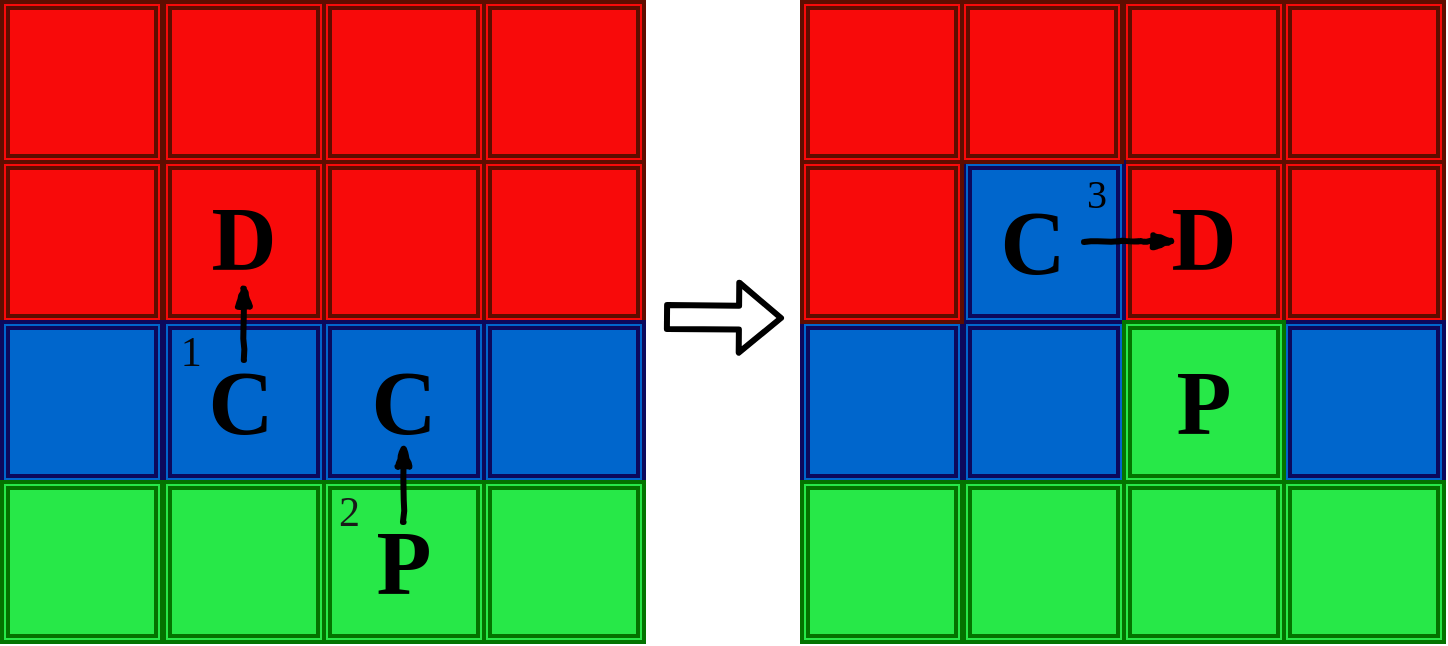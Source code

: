 <mxfile version="13.10.1" type="device"><diagram id="07fea595-8f29-1299-0266-81d95cde20df" name="Page-1"><mxGraphModel dx="929" dy="-1894" grid="1" gridSize="10" guides="1" tooltips="1" connect="1" arrows="1" fold="1" page="1" pageScale="1" pageWidth="1169" pageHeight="827" background="#ffffff" math="1" shadow="0"><root><mxCell id="0"/><mxCell id="1" parent="0"/><mxCell id="V066iYRJNxaopJUUs_7w-676" value="" style="shape=ext;double=1;whiteSpace=wrap;html=1;aspect=fixed;strokeWidth=2;fontFamily=Times New Roman;fontSize=10;fillColor=#F80A0A;strokeColor=#5E0D00;" parent="1" vertex="1"><mxGeometry x="290" y="3050" width="80" height="80" as="geometry"/></mxCell><mxCell id="V066iYRJNxaopJUUs_7w-680" value="" style="shape=ext;double=1;whiteSpace=wrap;html=1;aspect=fixed;strokeWidth=2;fontFamily=Times New Roman;fontSize=10;strokeColor=#0C095C;fillColor=#0066CC;" parent="1" vertex="1"><mxGeometry x="290" y="3130" width="80" height="80" as="geometry"/></mxCell><mxCell id="cB7y5ceA_1Ny-mKZE_qp-9" value="" style="shape=ext;double=1;whiteSpace=wrap;html=1;aspect=fixed;strokeWidth=2;fontFamily=Times New Roman;fontSize=10;fillColor=#27E848;strokeColor=#047300;" parent="1" vertex="1"><mxGeometry x="290" y="3210" width="80" height="80" as="geometry"/></mxCell><mxCell id="V066iYRJNxaopJUUs_7w-669" value="" style="shape=ext;double=1;whiteSpace=wrap;html=1;aspect=fixed;strokeWidth=2;fontFamily=Times New Roman;fontSize=10;fillColor=#f8cecc;strokeColor=#B81900;" parent="1" vertex="1"><mxGeometry x="129" y="2970" width="80" height="80" as="geometry"/></mxCell><mxCell id="V066iYRJNxaopJUUs_7w-670" value="" style="shape=ext;double=1;whiteSpace=wrap;html=1;aspect=fixed;strokeWidth=2;fontFamily=Times New Roman;fontSize=10;fillColor=#f8cecc;strokeColor=#B81900;" parent="1" vertex="1"><mxGeometry x="210" y="2970" width="80" height="80" as="geometry"/></mxCell><mxCell id="V066iYRJNxaopJUUs_7w-672" value="" style="shape=ext;double=1;whiteSpace=wrap;html=1;aspect=fixed;strokeWidth=2;fontFamily=Times New Roman;fontSize=10;fillColor=#f8cecc;strokeColor=#B81900;" parent="1" vertex="1"><mxGeometry x="370" y="2970" width="80" height="80" as="geometry"/></mxCell><mxCell id="V066iYRJNxaopJUUs_7w-674" value="" style="shape=ext;double=1;whiteSpace=wrap;html=1;aspect=fixed;strokeWidth=2;fontFamily=Times New Roman;fontSize=10;fillColor=#F80A0A;strokeColor=#5E0D00;" parent="1" vertex="1"><mxGeometry x="129" y="3050" width="80" height="80" as="geometry"/></mxCell><mxCell id="V066iYRJNxaopJUUs_7w-675" value="" style="shape=ext;double=1;whiteSpace=wrap;html=1;aspect=fixed;strokeWidth=2;fontFamily=Times New Roman;fontSize=10;fillColor=#F80A0A;strokeColor=#5E0D00;" parent="1" vertex="1"><mxGeometry x="210" y="3050" width="80" height="80" as="geometry"/></mxCell><mxCell id="V066iYRJNxaopJUUs_7w-677" value="" style="shape=ext;double=1;whiteSpace=wrap;html=1;aspect=fixed;strokeWidth=2;fontFamily=Times New Roman;fontSize=10;fillColor=#F80A0A;strokeColor=#5E0D00;" parent="1" vertex="1"><mxGeometry x="370" y="3050" width="80" height="80" as="geometry"/></mxCell><mxCell id="V066iYRJNxaopJUUs_7w-678" value="" style="shape=ext;double=1;whiteSpace=wrap;html=1;aspect=fixed;strokeWidth=2;fontFamily=Times New Roman;fontSize=10;strokeColor=#0C095C;fillColor=#0066CC;" parent="1" vertex="1"><mxGeometry x="129" y="3130" width="80" height="80" as="geometry"/></mxCell><mxCell id="V066iYRJNxaopJUUs_7w-679" value="" style="shape=ext;double=1;whiteSpace=wrap;html=1;aspect=fixed;strokeWidth=2;fontFamily=Times New Roman;fontSize=10;strokeColor=#0C095C;fillColor=#0066CC;" parent="1" vertex="1"><mxGeometry x="210" y="3130" width="80" height="80" as="geometry"/></mxCell><mxCell id="V066iYRJNxaopJUUs_7w-681" value="" style="shape=ext;double=1;whiteSpace=wrap;html=1;aspect=fixed;strokeWidth=2;fontFamily=Times New Roman;fontSize=10;strokeColor=#0C095C;fillColor=#0066CC;" parent="1" vertex="1"><mxGeometry x="370" y="3130" width="80" height="80" as="geometry"/></mxCell><mxCell id="V066iYRJNxaopJUUs_7w-682" value="" style="shape=ext;double=1;whiteSpace=wrap;html=1;aspect=fixed;strokeWidth=2;fontFamily=Times New Roman;fontSize=10;fillColor=#27E848;strokeColor=#047300;" parent="1" vertex="1"><mxGeometry x="129" y="3210" width="80" height="80" as="geometry"/></mxCell><mxCell id="V066iYRJNxaopJUUs_7w-683" value="" style="shape=ext;double=1;whiteSpace=wrap;html=1;aspect=fixed;strokeWidth=2;fontFamily=Times New Roman;fontSize=10;fillColor=#27E848;strokeColor=#047300;" parent="1" vertex="1"><mxGeometry x="210" y="3210" width="80" height="80" as="geometry"/></mxCell><mxCell id="V066iYRJNxaopJUUs_7w-685" value="" style="shape=ext;double=1;whiteSpace=wrap;html=1;aspect=fixed;strokeWidth=2;fontFamily=Times New Roman;fontSize=10;fillColor=#d5e8d4;strokeColor=#1DAB18;" parent="1" vertex="1"><mxGeometry x="370" y="3210" width="80" height="80" as="geometry"/></mxCell><mxCell id="V066iYRJNxaopJUUs_7w-688" value="" style="shape=ext;double=1;whiteSpace=wrap;html=1;aspect=fixed;strokeWidth=2;fontFamily=Times New Roman;fontSize=10;fillColor=#F80A0A;strokeColor=#5E0D00;" parent="1" vertex="1"><mxGeometry x="290" y="2970" width="80" height="80" as="geometry"/></mxCell><mxCell id="V066iYRJNxaopJUUs_7w-690" value="&lt;b&gt;&lt;font style=&quot;font-size: 45px&quot;&gt;P&lt;/font&gt;&lt;/b&gt;" style="text;html=1;strokeColor=none;fillColor=none;align=center;verticalAlign=middle;whiteSpace=wrap;rounded=0;shadow=0;glass=0;comic=0;strokeWidth=3;fontFamily=Times New Roman;opacity=70;" parent="1" vertex="1"><mxGeometry x="275" y="3210" width="110" height="80" as="geometry"/></mxCell><mxCell id="V066iYRJNxaopJUUs_7w-692" value="&lt;b&gt;&lt;font style=&quot;font-size: 45px&quot;&gt;C&lt;/font&gt;&lt;/b&gt;" style="text;html=1;strokeColor=none;fillColor=none;align=center;verticalAlign=middle;whiteSpace=wrap;rounded=0;shadow=0;glass=0;comic=0;strokeWidth=3;fontFamily=Times New Roman;opacity=70;" parent="1" vertex="1"><mxGeometry x="325" y="3162.5" width="10" height="15" as="geometry"/></mxCell><mxCell id="V066iYRJNxaopJUUs_7w-693" value="&lt;b&gt;&lt;font style=&quot;font-size: 45px&quot;&gt;C&lt;/font&gt;&lt;/b&gt;" style="text;html=1;strokeColor=none;fillColor=none;align=center;verticalAlign=middle;whiteSpace=wrap;rounded=0;shadow=0;glass=0;comic=0;strokeWidth=3;fontFamily=Times New Roman;opacity=70;labelBackgroundColor=none;" parent="1" vertex="1"><mxGeometry x="226" y="3130" width="45" height="80" as="geometry"/></mxCell><mxCell id="V066iYRJNxaopJUUs_7w-694" value="&lt;b&gt;&lt;font style=&quot;font-size: 45px&quot;&gt;D&lt;/font&gt;&lt;/b&gt;" style="text;html=1;strokeColor=none;fillColor=none;align=center;verticalAlign=middle;whiteSpace=wrap;rounded=0;shadow=0;glass=0;comic=0;strokeWidth=3;fontFamily=Times New Roman;opacity=70;" parent="1" vertex="1"><mxGeometry x="195" y="3047.5" width="110" height="80" as="geometry"/></mxCell><mxCell id="V066iYRJNxaopJUUs_7w-695" value="" style="rounded=0;comic=1;strokeWidth=3;endArrow=blockThin;html=1;fontFamily=Comic Sans MS;fontStyle=1;entryX=0.494;entryY=0.75;entryDx=0;entryDy=0;entryPerimeter=0;" parent="1" edge="1"><mxGeometry width="50" height="50" relative="1" as="geometry"><mxPoint x="250" y="3149" as="sourcePoint"/><mxPoint x="249.92" y="3110" as="targetPoint"/></mxGeometry></mxCell><mxCell id="V066iYRJNxaopJUUs_7w-696" value="" style="rounded=0;comic=1;strokeWidth=3;endArrow=blockThin;html=1;fontFamily=Comic Sans MS;fontStyle=1;entryX=0.494;entryY=0.75;entryDx=0;entryDy=0;entryPerimeter=0;" parent="1" edge="1"><mxGeometry width="50" height="50" relative="1" as="geometry"><mxPoint x="329.8" y="3230" as="sourcePoint"/><mxPoint x="329.72" y="3190" as="targetPoint"/></mxGeometry></mxCell><mxCell id="V066iYRJNxaopJUUs_7w-697" value="&lt;font style=&quot;font-size: 21px;&quot;&gt;&lt;font style=&quot;font-size: 21px;&quot;&gt;&amp;nbsp; &amp;nbsp; &amp;nbsp;&lt;/font&gt;&lt;font style=&quot;font-size: 21px;&quot;&gt;1&lt;/font&gt;&lt;/font&gt;" style="text;html=1;align=center;verticalAlign=middle;whiteSpace=wrap;rounded=0;strokeWidth=3;fontFamily=Times New Roman;opacity=70;fontColor=#080808;fontSize=21;" parent="1" vertex="1"><mxGeometry x="182.5" y="3130" width="55" height="30" as="geometry"/></mxCell><mxCell id="V066iYRJNxaopJUUs_7w-698" value="&lt;span style=&quot;font-size: 21px;&quot;&gt;&amp;nbsp; 2&lt;/span&gt;" style="text;html=1;strokeColor=none;fillColor=none;align=center;verticalAlign=middle;whiteSpace=wrap;rounded=0;strokeWidth=3;fontFamily=Times New Roman;opacity=70;fontColor=#191919;fontSize=21;" parent="1" vertex="1"><mxGeometry x="270" y="3210" width="55" height="30" as="geometry"/></mxCell><mxCell id="V066iYRJNxaopJUUs_7w-699" value="" style="shape=ext;double=1;whiteSpace=wrap;html=1;aspect=fixed;strokeWidth=2;fontFamily=Times New Roman;fontSize=10;fillColor=#F80A0A;strokeColor=#5E0D00;" parent="1" vertex="1"><mxGeometry x="529" y="2970" width="80" height="80" as="geometry"/></mxCell><mxCell id="V066iYRJNxaopJUUs_7w-700" value="" style="shape=ext;double=1;whiteSpace=wrap;html=1;aspect=fixed;strokeWidth=2;fontFamily=Times New Roman;fontSize=10;fillColor=#f8cecc;strokeColor=#B81900;" parent="1" vertex="1"><mxGeometry x="610" y="2970" width="80" height="80" as="geometry"/></mxCell><mxCell id="V066iYRJNxaopJUUs_7w-701" value="" style="shape=ext;double=1;whiteSpace=wrap;html=1;aspect=fixed;strokeWidth=2;fontFamily=Times New Roman;fontSize=10;fillColor=#F80A0A;strokeColor=#5E0D00;" parent="1" vertex="1"><mxGeometry x="770" y="2970" width="80" height="80" as="geometry"/></mxCell><mxCell id="V066iYRJNxaopJUUs_7w-702" value="" style="shape=ext;double=1;whiteSpace=wrap;html=1;aspect=fixed;strokeWidth=2;fontFamily=Times New Roman;fontSize=10;fillColor=#f8cecc;strokeColor=#B81900;" parent="1" vertex="1"><mxGeometry x="529" y="3050" width="80" height="80" as="geometry"/></mxCell><mxCell id="V066iYRJNxaopJUUs_7w-704" value="" style="shape=ext;double=1;whiteSpace=wrap;html=1;aspect=fixed;strokeWidth=2;fontFamily=Times New Roman;fontSize=10;fillColor=#F80A0A;strokeColor=#5E0D00;" parent="1" vertex="1"><mxGeometry x="690" y="3050" width="80" height="80" as="geometry"/></mxCell><mxCell id="V066iYRJNxaopJUUs_7w-705" value="" style="shape=ext;double=1;whiteSpace=wrap;html=1;aspect=fixed;strokeWidth=2;fontFamily=Times New Roman;fontSize=10;fillColor=#F80A0A;strokeColor=#5E0D00;" parent="1" vertex="1"><mxGeometry x="770" y="3050" width="80" height="80" as="geometry"/></mxCell><mxCell id="V066iYRJNxaopJUUs_7w-706" value="" style="shape=ext;double=1;whiteSpace=wrap;html=1;aspect=fixed;strokeWidth=2;fontFamily=Times New Roman;fontSize=10;strokeColor=#0C095C;fillColor=#0066CC;" parent="1" vertex="1"><mxGeometry x="529" y="3130" width="80" height="80" as="geometry"/></mxCell><mxCell id="V066iYRJNxaopJUUs_7w-707" value="" style="shape=ext;double=1;whiteSpace=wrap;html=1;aspect=fixed;strokeWidth=2;fontFamily=Times New Roman;fontSize=10;strokeColor=#0C095C;labelBackgroundColor=none;fillColor=#0066CC;" parent="1" vertex="1"><mxGeometry x="610" y="3130" width="80" height="80" as="geometry"/></mxCell><mxCell id="V066iYRJNxaopJUUs_7w-709" value="" style="shape=ext;double=1;whiteSpace=wrap;html=1;aspect=fixed;strokeWidth=2;fontFamily=Times New Roman;fontSize=10;strokeColor=#0C095C;fillColor=#0066CC;" parent="1" vertex="1"><mxGeometry x="770" y="3130" width="80" height="80" as="geometry"/></mxCell><mxCell id="V066iYRJNxaopJUUs_7w-710" value="" style="shape=ext;double=1;whiteSpace=wrap;html=1;aspect=fixed;strokeWidth=2;fontFamily=Times New Roman;fontSize=10;fillColor=#27E848;strokeColor=#047300;" parent="1" vertex="1"><mxGeometry x="529" y="3210" width="80" height="80" as="geometry"/></mxCell><mxCell id="V066iYRJNxaopJUUs_7w-711" value="" style="shape=ext;double=1;whiteSpace=wrap;html=1;aspect=fixed;strokeWidth=2;fontFamily=Times New Roman;fontSize=10;fillColor=#27E848;strokeColor=#047300;" parent="1" vertex="1"><mxGeometry x="610" y="3210" width="80" height="80" as="geometry"/></mxCell><mxCell id="V066iYRJNxaopJUUs_7w-712" value="" style="shape=ext;double=1;whiteSpace=wrap;html=1;aspect=fixed;strokeWidth=2;fontFamily=Times New Roman;fontSize=10;fillColor=#27E848;strokeColor=#047300;" parent="1" vertex="1"><mxGeometry x="690" y="3210" width="80" height="80" as="geometry"/></mxCell><mxCell id="V066iYRJNxaopJUUs_7w-713" value="" style="shape=ext;double=1;whiteSpace=wrap;html=1;aspect=fixed;strokeWidth=2;fontFamily=Times New Roman;fontSize=10;fillColor=#27E848;strokeColor=#047300;" parent="1" vertex="1"><mxGeometry x="770" y="3210" width="80" height="80" as="geometry"/></mxCell><mxCell id="V066iYRJNxaopJUUs_7w-714" value="" style="shape=ext;double=1;whiteSpace=wrap;html=1;aspect=fixed;strokeWidth=2;fontFamily=Times New Roman;fontSize=10;fillColor=#F80A0A;strokeColor=#5E0D00;" parent="1" vertex="1"><mxGeometry x="690" y="2970" width="80" height="80" as="geometry"/></mxCell><mxCell id="V066iYRJNxaopJUUs_7w-723" value="" style="shape=ext;double=1;whiteSpace=wrap;html=1;aspect=fixed;strokeWidth=2;fontFamily=Times New Roman;fontSize=10;strokeColor=#0C095C;fillColor=#0066CC;" parent="1" vertex="1"><mxGeometry x="610" y="3050" width="80" height="80" as="geometry"/></mxCell><mxCell id="V066iYRJNxaopJUUs_7w-725" value="" style="shape=ext;double=1;whiteSpace=wrap;html=1;aspect=fixed;strokeWidth=2;fontFamily=Times New Roman;fontSize=10;fillColor=#27E848;strokeColor=#047300;" parent="1" vertex="1"><mxGeometry x="690" y="3130" width="80" height="80" as="geometry"/></mxCell><mxCell id="V066iYRJNxaopJUUs_7w-726" value="&lt;b&gt;&lt;font style=&quot;font-size: 45px&quot;&gt;P&lt;/font&gt;&lt;/b&gt;" style="text;html=1;strokeColor=none;fillColor=none;align=center;verticalAlign=middle;whiteSpace=wrap;rounded=0;shadow=0;glass=0;comic=0;strokeWidth=3;fontFamily=Times New Roman;opacity=70;" parent="1" vertex="1"><mxGeometry x="675" y="3130" width="110" height="80" as="geometry"/></mxCell><mxCell id="V066iYRJNxaopJUUs_7w-728" value="&lt;b&gt;&lt;font style=&quot;font-size: 45px&quot;&gt;D&lt;/font&gt;&lt;/b&gt;" style="text;html=1;strokeColor=none;fillColor=none;align=center;verticalAlign=middle;whiteSpace=wrap;rounded=0;shadow=0;glass=0;comic=0;strokeWidth=3;fontFamily=Times New Roman;opacity=70;" parent="1" vertex="1"><mxGeometry x="675" y="3047.5" width="110" height="80" as="geometry"/></mxCell><mxCell id="V066iYRJNxaopJUUs_7w-729" value="" style="rounded=0;comic=1;strokeWidth=3;endArrow=blockThin;html=1;fontFamily=Comic Sans MS;fontStyle=1;" parent="1" edge="1"><mxGeometry width="50" height="50" relative="1" as="geometry"><mxPoint x="670" y="3090" as="sourcePoint"/><mxPoint x="717" y="3089.66" as="targetPoint"/><Array as="points"><mxPoint x="687" y="3089.66"/><mxPoint x="697" y="3089.66"/></Array></mxGeometry></mxCell><mxCell id="V066iYRJNxaopJUUs_7w-730" value="&lt;span style=&quot;font-size: 20px;&quot;&gt;&amp;nbsp; &amp;nbsp;3&lt;/span&gt;" style="text;html=1;strokeColor=none;fillColor=none;align=center;verticalAlign=middle;whiteSpace=wrap;rounded=0;strokeWidth=3;fontFamily=Times New Roman;opacity=70;fontSize=20;" parent="1" vertex="1"><mxGeometry x="639" y="3040" width="60" height="50" as="geometry"/></mxCell><mxCell id="V066iYRJNxaopJUUs_7w-731" value="" style="shape=flexArrow;endArrow=classic;html=1;strokeWidth=3;strokeColor=#000000;fontFamily=Times New Roman;" parent="1" edge="1"><mxGeometry width="50" height="50" relative="1" as="geometry"><mxPoint x="460" y="3127.5" as="sourcePoint"/><mxPoint x="520" y="3128" as="targetPoint"/></mxGeometry></mxCell><mxCell id="cB7y5ceA_1Ny-mKZE_qp-6" value="" style="shape=ext;double=1;whiteSpace=wrap;html=1;aspect=fixed;strokeWidth=2;fontFamily=Times New Roman;fontSize=10;fillColor=#27E848;strokeColor=#047300;" parent="1" vertex="1"><mxGeometry x="370" y="3210" width="80" height="80" as="geometry"/></mxCell><mxCell id="cB7y5ceA_1Ny-mKZE_qp-10" value="" style="shape=ext;double=1;whiteSpace=wrap;html=1;aspect=fixed;strokeWidth=2;fontFamily=Times New Roman;fontSize=10;fillColor=#F80A0A;strokeColor=#5E0D00;" parent="1" vertex="1"><mxGeometry x="370" y="2970" width="80" height="80" as="geometry"/></mxCell><mxCell id="cB7y5ceA_1Ny-mKZE_qp-11" value="" style="shape=ext;double=1;whiteSpace=wrap;html=1;aspect=fixed;strokeWidth=2;fontFamily=Times New Roman;fontSize=10;fillColor=#F80A0A;strokeColor=#5E0D00;" parent="1" vertex="1"><mxGeometry x="210" y="2970" width="80" height="80" as="geometry"/></mxCell><mxCell id="cB7y5ceA_1Ny-mKZE_qp-12" value="" style="shape=ext;double=1;whiteSpace=wrap;html=1;aspect=fixed;strokeWidth=2;fontFamily=Times New Roman;fontSize=10;fillColor=#f8cecc;strokeColor=#B81900;" parent="1" vertex="1"><mxGeometry x="129" y="2970" width="80" height="80" as="geometry"/></mxCell><mxCell id="cB7y5ceA_1Ny-mKZE_qp-13" value="" style="shape=ext;double=1;whiteSpace=wrap;html=1;aspect=fixed;strokeWidth=2;fontFamily=Times New Roman;fontSize=10;fillColor=#F80A0A;strokeColor=#5E0D00;" parent="1" vertex="1"><mxGeometry x="529" y="3050" width="80" height="80" as="geometry"/></mxCell><mxCell id="cB7y5ceA_1Ny-mKZE_qp-14" value="" style="shape=ext;double=1;whiteSpace=wrap;html=1;aspect=fixed;strokeWidth=2;fontFamily=Times New Roman;fontSize=10;fillColor=#f8cecc;strokeColor=#B81900;" parent="1" vertex="1"><mxGeometry x="129" y="2970" width="80" height="80" as="geometry"/></mxCell><mxCell id="cB7y5ceA_1Ny-mKZE_qp-15" value="" style="shape=ext;double=1;whiteSpace=wrap;html=1;aspect=fixed;strokeWidth=2;fontFamily=Times New Roman;fontSize=10;fillColor=#F80A0A;strokeColor=#5E0D00;" parent="1" vertex="1"><mxGeometry x="129" y="2970" width="80" height="80" as="geometry"/></mxCell><mxCell id="cB7y5ceA_1Ny-mKZE_qp-16" value="" style="shape=ext;double=1;whiteSpace=wrap;html=1;aspect=fixed;strokeWidth=2;fontFamily=Times New Roman;fontSize=10;fillColor=#F80A0A;strokeColor=#5E0D00;" parent="1" vertex="1"><mxGeometry x="609" y="2970" width="80" height="80" as="geometry"/></mxCell><mxCell id="cB7y5ceA_1Ny-mKZE_qp-17" value="&lt;b&gt;&lt;font style=&quot;font-size: 45px&quot;&gt;C&lt;/font&gt;&lt;/b&gt;" style="text;html=1;strokeColor=none;fillColor=none;align=center;verticalAlign=middle;whiteSpace=wrap;rounded=0;shadow=0;glass=0;comic=0;strokeWidth=3;fontFamily=Times New Roman;opacity=70;" parent="1" vertex="1"><mxGeometry x="622" y="3050" width="45" height="80" as="geometry"/></mxCell></root></mxGraphModel></diagram></mxfile>
